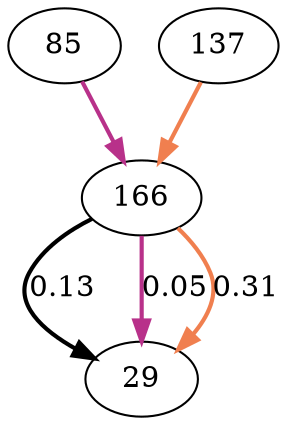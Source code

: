digraph  {
85;
166;
29;
137;
85 -> 166  [color="#b8318a", key=0, penwidth=2];
166 -> 29  [color=black, key=0, label="0.13", penwidth=2];
166 -> 29  [color="#b8318a", key=1, label="0.05", penwidth=2];
166 -> 29  [color="#f07f4f", key=2, label="0.31", penwidth=2];
137 -> 166  [color="#f07f4f", key=0, penwidth=2];
}
